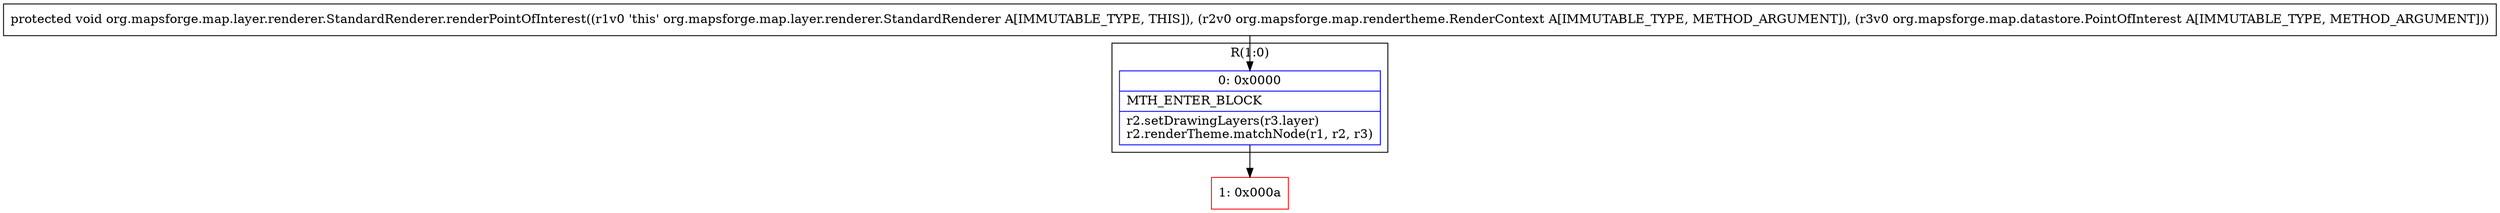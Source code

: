 digraph "CFG fororg.mapsforge.map.layer.renderer.StandardRenderer.renderPointOfInterest(Lorg\/mapsforge\/map\/rendertheme\/RenderContext;Lorg\/mapsforge\/map\/datastore\/PointOfInterest;)V" {
subgraph cluster_Region_172330661 {
label = "R(1:0)";
node [shape=record,color=blue];
Node_0 [shape=record,label="{0\:\ 0x0000|MTH_ENTER_BLOCK\l|r2.setDrawingLayers(r3.layer)\lr2.renderTheme.matchNode(r1, r2, r3)\l}"];
}
Node_1 [shape=record,color=red,label="{1\:\ 0x000a}"];
MethodNode[shape=record,label="{protected void org.mapsforge.map.layer.renderer.StandardRenderer.renderPointOfInterest((r1v0 'this' org.mapsforge.map.layer.renderer.StandardRenderer A[IMMUTABLE_TYPE, THIS]), (r2v0 org.mapsforge.map.rendertheme.RenderContext A[IMMUTABLE_TYPE, METHOD_ARGUMENT]), (r3v0 org.mapsforge.map.datastore.PointOfInterest A[IMMUTABLE_TYPE, METHOD_ARGUMENT])) }"];
MethodNode -> Node_0;
Node_0 -> Node_1;
}

